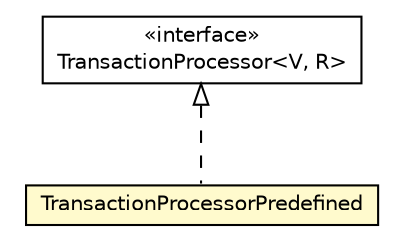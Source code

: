 #!/usr/local/bin/dot
#
# Class diagram 
# Generated by UMLGraph version 5.1 (http://www.umlgraph.org/)
#

digraph G {
	edge [fontname="Helvetica",fontsize=10,labelfontname="Helvetica",labelfontsize=10];
	node [fontname="Helvetica",fontsize=10,shape=plaintext];
	nodesep=0.25;
	ranksep=0.5;
	// org.androidtransfuse.processor.TransactionProcessor<V, R>
	c98594 [label=<<table title="org.androidtransfuse.processor.TransactionProcessor" border="0" cellborder="1" cellspacing="0" cellpadding="2" port="p" href="./TransactionProcessor.html">
		<tr><td><table border="0" cellspacing="0" cellpadding="1">
<tr><td align="center" balign="center"> &#171;interface&#187; </td></tr>
<tr><td align="center" balign="center"> TransactionProcessor&lt;V, R&gt; </td></tr>
		</table></td></tr>
		</table>>, fontname="Helvetica", fontcolor="black", fontsize=10.0];
	// org.androidtransfuse.processor.TransactionProcessorPredefined
	c98604 [label=<<table title="org.androidtransfuse.processor.TransactionProcessorPredefined" border="0" cellborder="1" cellspacing="0" cellpadding="2" port="p" bgcolor="lemonChiffon" href="./TransactionProcessorPredefined.html">
		<tr><td><table border="0" cellspacing="0" cellpadding="1">
<tr><td align="center" balign="center"> TransactionProcessorPredefined </td></tr>
		</table></td></tr>
		</table>>, fontname="Helvetica", fontcolor="black", fontsize=10.0];
	//org.androidtransfuse.processor.TransactionProcessorPredefined implements org.androidtransfuse.processor.TransactionProcessor<V, R>
	c98594:p -> c98604:p [dir=back,arrowtail=empty,style=dashed];
}

